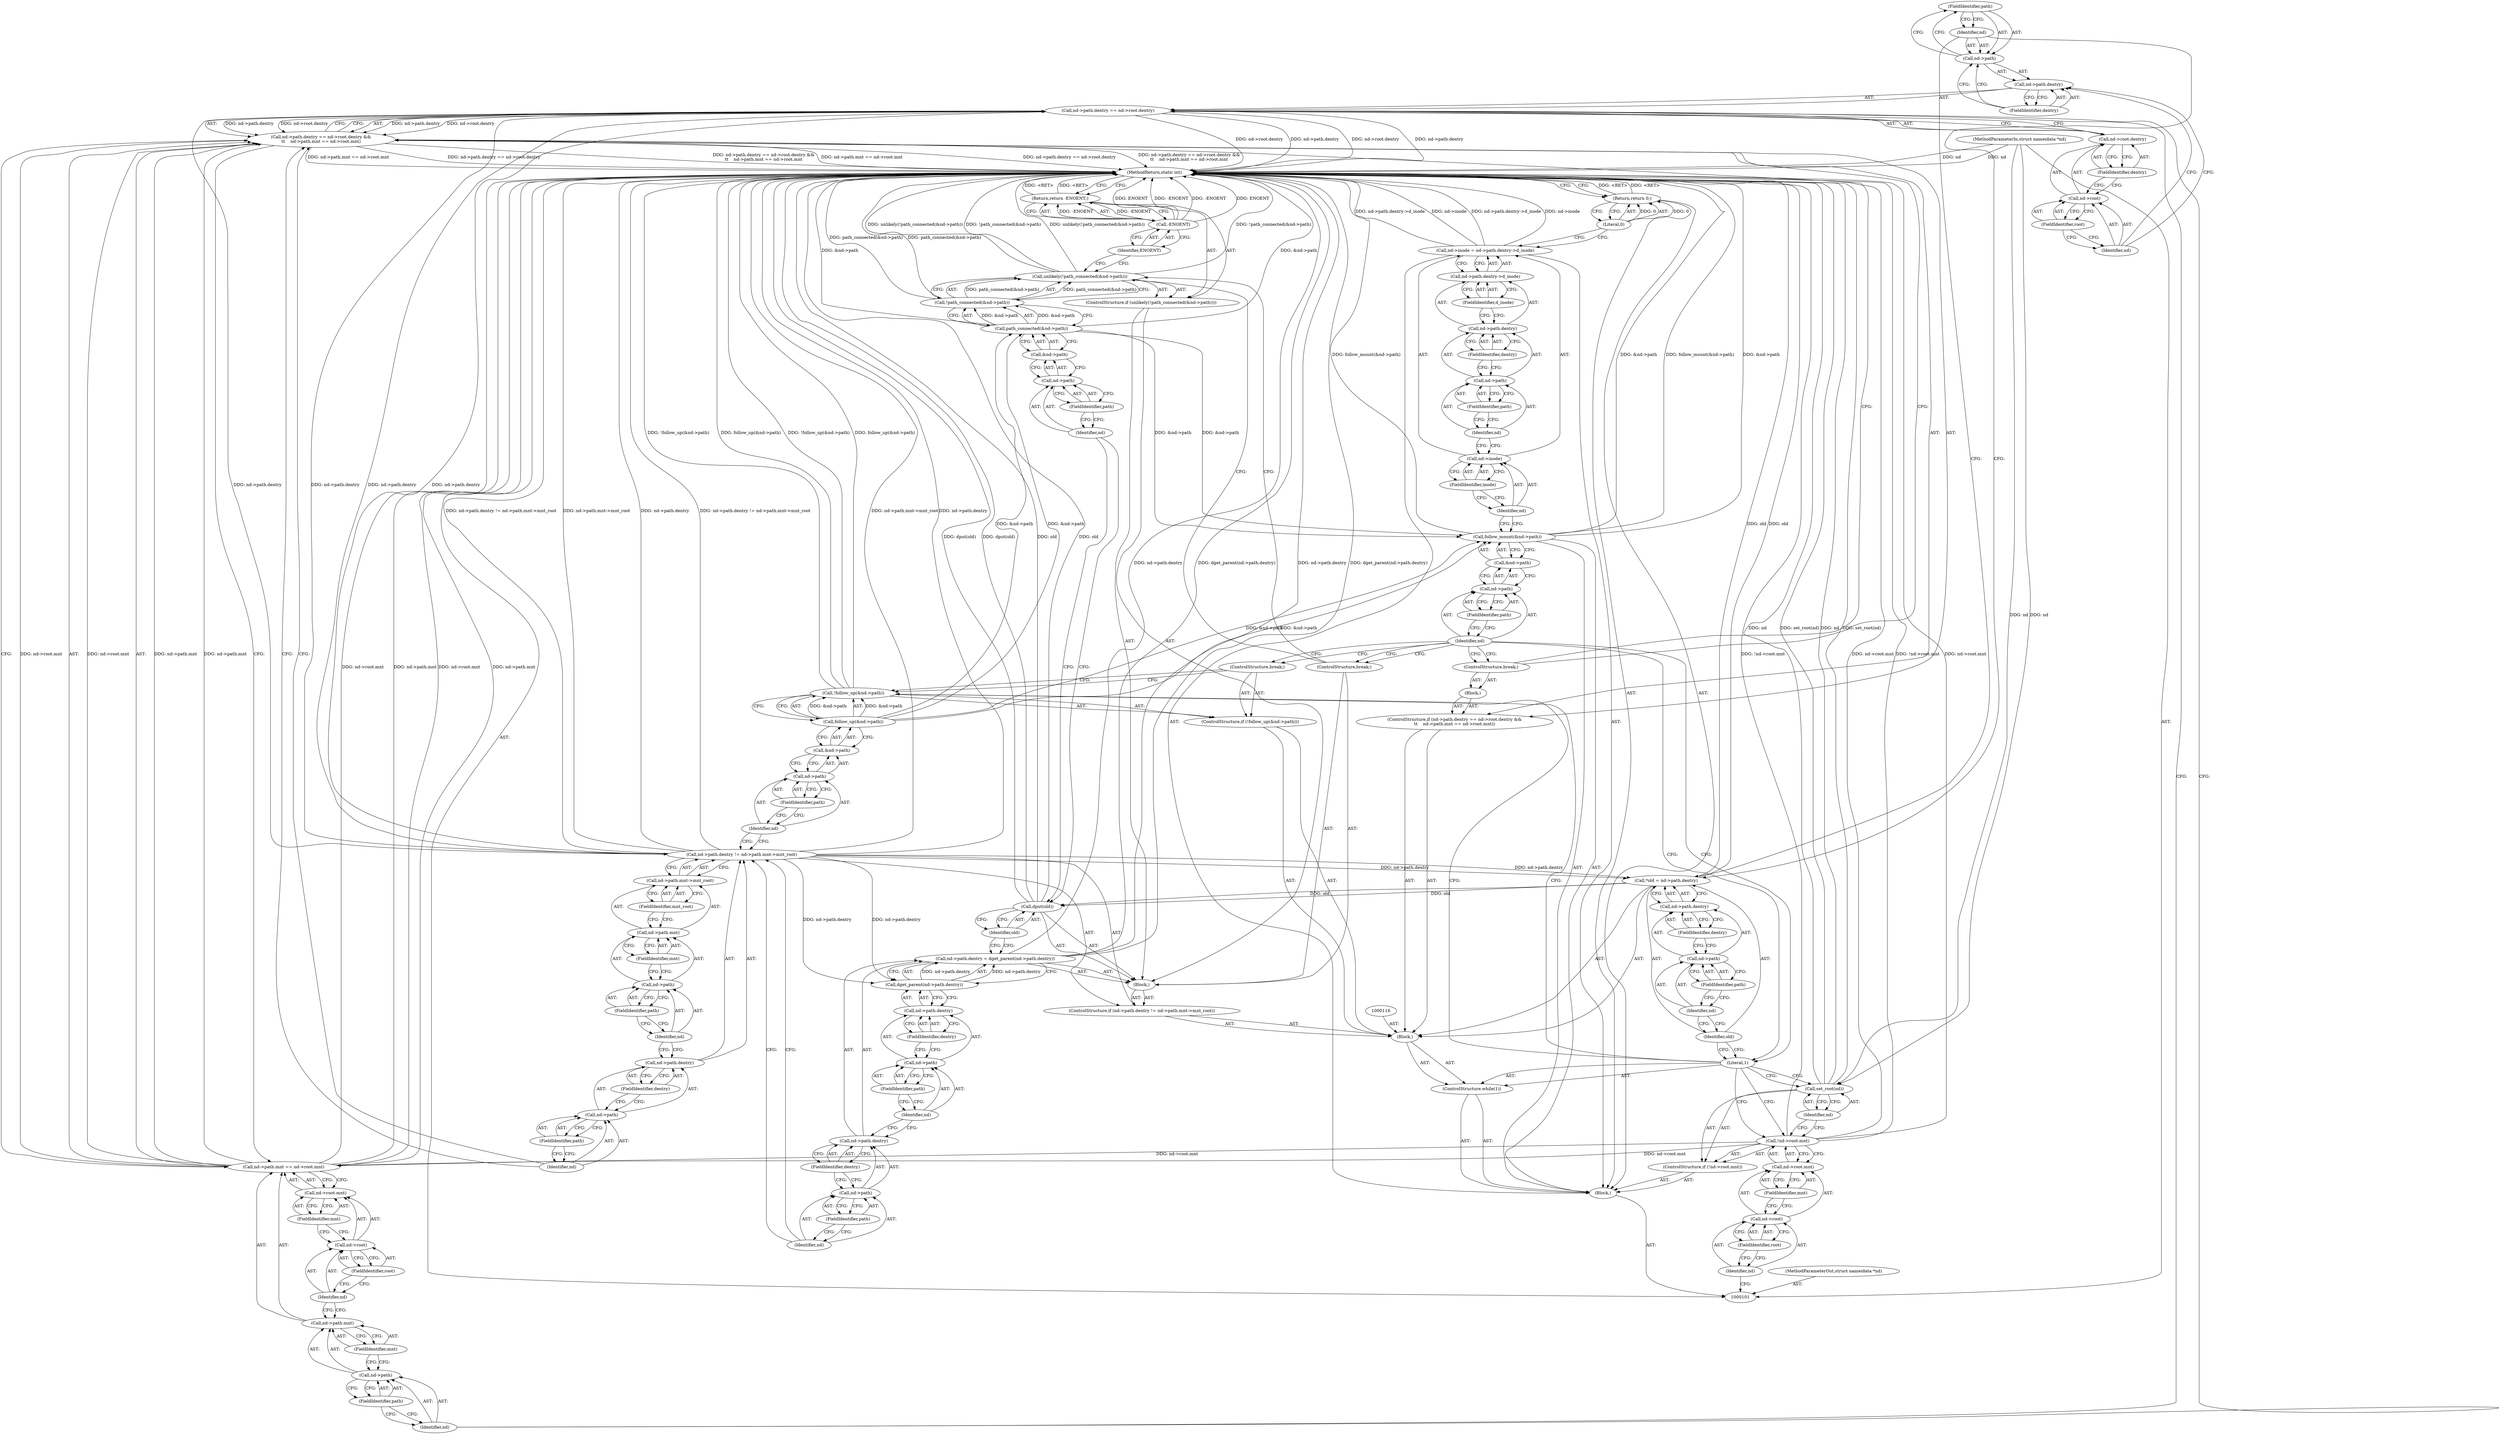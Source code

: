 digraph "0_linux_397d425dc26da728396e66d392d5dcb8dac30c37" {
"1000130" [label="(FieldIdentifier,path)"];
"1000131" [label="(FieldIdentifier,dentry)"];
"1000124" [label="(ControlStructure,if (nd->path.dentry == nd->root.dentry &&\n\t\t    nd->path.mnt == nd->root.mnt))"];
"1000132" [label="(Call,nd->root.dentry)"];
"1000133" [label="(Call,nd->root)"];
"1000134" [label="(Identifier,nd)"];
"1000135" [label="(FieldIdentifier,root)"];
"1000136" [label="(FieldIdentifier,dentry)"];
"1000125" [label="(Call,nd->path.dentry == nd->root.dentry &&\n\t\t    nd->path.mnt == nd->root.mnt)"];
"1000126" [label="(Call,nd->path.dentry == nd->root.dentry)"];
"1000127" [label="(Call,nd->path.dentry)"];
"1000128" [label="(Call,nd->path)"];
"1000129" [label="(Identifier,nd)"];
"1000141" [label="(FieldIdentifier,path)"];
"1000142" [label="(FieldIdentifier,mnt)"];
"1000143" [label="(Call,nd->root.mnt)"];
"1000144" [label="(Call,nd->root)"];
"1000145" [label="(Identifier,nd)"];
"1000146" [label="(FieldIdentifier,root)"];
"1000147" [label="(FieldIdentifier,mnt)"];
"1000148" [label="(Block,)"];
"1000137" [label="(Call,nd->path.mnt == nd->root.mnt)"];
"1000138" [label="(Call,nd->path.mnt)"];
"1000139" [label="(Call,nd->path)"];
"1000140" [label="(Identifier,nd)"];
"1000149" [label="(ControlStructure,break;)"];
"1000155" [label="(FieldIdentifier,path)"];
"1000156" [label="(FieldIdentifier,dentry)"];
"1000150" [label="(ControlStructure,if (nd->path.dentry != nd->path.mnt->mnt_root))"];
"1000157" [label="(Call,nd->path.mnt->mnt_root)"];
"1000158" [label="(Call,nd->path.mnt)"];
"1000159" [label="(Call,nd->path)"];
"1000160" [label="(Identifier,nd)"];
"1000161" [label="(FieldIdentifier,path)"];
"1000162" [label="(FieldIdentifier,mnt)"];
"1000163" [label="(FieldIdentifier,mnt_root)"];
"1000164" [label="(Block,)"];
"1000151" [label="(Call,nd->path.dentry != nd->path.mnt->mnt_root)"];
"1000152" [label="(Call,nd->path.dentry)"];
"1000153" [label="(Call,nd->path)"];
"1000154" [label="(Identifier,nd)"];
"1000170" [label="(FieldIdentifier,dentry)"];
"1000171" [label="(Call,dget_parent(nd->path.dentry))"];
"1000172" [label="(Call,nd->path.dentry)"];
"1000173" [label="(Call,nd->path)"];
"1000174" [label="(Identifier,nd)"];
"1000175" [label="(FieldIdentifier,path)"];
"1000165" [label="(Call,nd->path.dentry = dget_parent(nd->path.dentry))"];
"1000166" [label="(Call,nd->path.dentry)"];
"1000167" [label="(Call,nd->path)"];
"1000168" [label="(Identifier,nd)"];
"1000176" [label="(FieldIdentifier,dentry)"];
"1000169" [label="(FieldIdentifier,path)"];
"1000177" [label="(Call,dput(old))"];
"1000178" [label="(Identifier,old)"];
"1000181" [label="(Call,!path_connected(&nd->path))"];
"1000182" [label="(Call,path_connected(&nd->path))"];
"1000179" [label="(ControlStructure,if (unlikely(!path_connected(&nd->path))))"];
"1000183" [label="(Call,&nd->path)"];
"1000184" [label="(Call,nd->path)"];
"1000185" [label="(Identifier,nd)"];
"1000186" [label="(FieldIdentifier,path)"];
"1000180" [label="(Call,unlikely(!path_connected(&nd->path)))"];
"1000188" [label="(Call,-ENOENT)"];
"1000189" [label="(Identifier,ENOENT)"];
"1000187" [label="(Return,return -ENOENT;)"];
"1000217" [label="(MethodReturn,static int)"];
"1000102" [label="(MethodParameterIn,struct nameidata *nd)"];
"1000295" [label="(MethodParameterOut,struct nameidata *nd)"];
"1000190" [label="(ControlStructure,break;)"];
"1000194" [label="(Call,&nd->path)"];
"1000195" [label="(Call,nd->path)"];
"1000196" [label="(Identifier,nd)"];
"1000197" [label="(FieldIdentifier,path)"];
"1000191" [label="(ControlStructure,if (!follow_up(&nd->path)))"];
"1000192" [label="(Call,!follow_up(&nd->path))"];
"1000193" [label="(Call,follow_up(&nd->path))"];
"1000198" [label="(ControlStructure,break;)"];
"1000200" [label="(Call,&nd->path)"];
"1000201" [label="(Call,nd->path)"];
"1000202" [label="(Identifier,nd)"];
"1000199" [label="(Call,follow_mount(&nd->path))"];
"1000203" [label="(FieldIdentifier,path)"];
"1000208" [label="(Call,nd->path.dentry->d_inode)"];
"1000209" [label="(Call,nd->path.dentry)"];
"1000210" [label="(Call,nd->path)"];
"1000211" [label="(Identifier,nd)"];
"1000212" [label="(FieldIdentifier,path)"];
"1000204" [label="(Call,nd->inode = nd->path.dentry->d_inode)"];
"1000205" [label="(Call,nd->inode)"];
"1000206" [label="(Identifier,nd)"];
"1000213" [label="(FieldIdentifier,dentry)"];
"1000214" [label="(FieldIdentifier,d_inode)"];
"1000207" [label="(FieldIdentifier,inode)"];
"1000215" [label="(Return,return 0;)"];
"1000216" [label="(Literal,0)"];
"1000103" [label="(Block,)"];
"1000109" [label="(FieldIdentifier,root)"];
"1000110" [label="(FieldIdentifier,mnt)"];
"1000104" [label="(ControlStructure,if (!nd->root.mnt))"];
"1000105" [label="(Call,!nd->root.mnt)"];
"1000106" [label="(Call,nd->root.mnt)"];
"1000107" [label="(Call,nd->root)"];
"1000108" [label="(Identifier,nd)"];
"1000112" [label="(Identifier,nd)"];
"1000111" [label="(Call,set_root(nd))"];
"1000113" [label="(ControlStructure,while(1))"];
"1000114" [label="(Literal,1)"];
"1000117" [label="(Call,*old = nd->path.dentry)"];
"1000118" [label="(Identifier,old)"];
"1000115" [label="(Block,)"];
"1000119" [label="(Call,nd->path.dentry)"];
"1000120" [label="(Call,nd->path)"];
"1000121" [label="(Identifier,nd)"];
"1000122" [label="(FieldIdentifier,path)"];
"1000123" [label="(FieldIdentifier,dentry)"];
"1000130" -> "1000128"  [label="AST: "];
"1000130" -> "1000129"  [label="CFG: "];
"1000128" -> "1000130"  [label="CFG: "];
"1000131" -> "1000127"  [label="AST: "];
"1000131" -> "1000128"  [label="CFG: "];
"1000127" -> "1000131"  [label="CFG: "];
"1000124" -> "1000115"  [label="AST: "];
"1000125" -> "1000124"  [label="AST: "];
"1000148" -> "1000124"  [label="AST: "];
"1000132" -> "1000126"  [label="AST: "];
"1000132" -> "1000136"  [label="CFG: "];
"1000133" -> "1000132"  [label="AST: "];
"1000136" -> "1000132"  [label="AST: "];
"1000126" -> "1000132"  [label="CFG: "];
"1000133" -> "1000132"  [label="AST: "];
"1000133" -> "1000135"  [label="CFG: "];
"1000134" -> "1000133"  [label="AST: "];
"1000135" -> "1000133"  [label="AST: "];
"1000136" -> "1000133"  [label="CFG: "];
"1000134" -> "1000133"  [label="AST: "];
"1000134" -> "1000127"  [label="CFG: "];
"1000135" -> "1000134"  [label="CFG: "];
"1000135" -> "1000133"  [label="AST: "];
"1000135" -> "1000134"  [label="CFG: "];
"1000133" -> "1000135"  [label="CFG: "];
"1000136" -> "1000132"  [label="AST: "];
"1000136" -> "1000133"  [label="CFG: "];
"1000132" -> "1000136"  [label="CFG: "];
"1000125" -> "1000124"  [label="AST: "];
"1000125" -> "1000126"  [label="CFG: "];
"1000125" -> "1000137"  [label="CFG: "];
"1000126" -> "1000125"  [label="AST: "];
"1000137" -> "1000125"  [label="AST: "];
"1000149" -> "1000125"  [label="CFG: "];
"1000154" -> "1000125"  [label="CFG: "];
"1000125" -> "1000217"  [label="DDG: nd->path.dentry == nd->root.dentry"];
"1000125" -> "1000217"  [label="DDG: nd->path.dentry == nd->root.dentry &&\n\t\t    nd->path.mnt == nd->root.mnt"];
"1000125" -> "1000217"  [label="DDG: nd->path.mnt == nd->root.mnt"];
"1000126" -> "1000125"  [label="DDG: nd->path.dentry"];
"1000126" -> "1000125"  [label="DDG: nd->root.dentry"];
"1000137" -> "1000125"  [label="DDG: nd->path.mnt"];
"1000137" -> "1000125"  [label="DDG: nd->root.mnt"];
"1000126" -> "1000125"  [label="AST: "];
"1000126" -> "1000132"  [label="CFG: "];
"1000127" -> "1000126"  [label="AST: "];
"1000132" -> "1000126"  [label="AST: "];
"1000140" -> "1000126"  [label="CFG: "];
"1000125" -> "1000126"  [label="CFG: "];
"1000126" -> "1000217"  [label="DDG: nd->root.dentry"];
"1000126" -> "1000217"  [label="DDG: nd->path.dentry"];
"1000126" -> "1000125"  [label="DDG: nd->path.dentry"];
"1000126" -> "1000125"  [label="DDG: nd->root.dentry"];
"1000151" -> "1000126"  [label="DDG: nd->path.dentry"];
"1000126" -> "1000151"  [label="DDG: nd->path.dentry"];
"1000127" -> "1000126"  [label="AST: "];
"1000127" -> "1000131"  [label="CFG: "];
"1000128" -> "1000127"  [label="AST: "];
"1000131" -> "1000127"  [label="AST: "];
"1000134" -> "1000127"  [label="CFG: "];
"1000128" -> "1000127"  [label="AST: "];
"1000128" -> "1000130"  [label="CFG: "];
"1000129" -> "1000128"  [label="AST: "];
"1000130" -> "1000128"  [label="AST: "];
"1000131" -> "1000128"  [label="CFG: "];
"1000129" -> "1000128"  [label="AST: "];
"1000129" -> "1000117"  [label="CFG: "];
"1000130" -> "1000129"  [label="CFG: "];
"1000141" -> "1000139"  [label="AST: "];
"1000141" -> "1000140"  [label="CFG: "];
"1000139" -> "1000141"  [label="CFG: "];
"1000142" -> "1000138"  [label="AST: "];
"1000142" -> "1000139"  [label="CFG: "];
"1000138" -> "1000142"  [label="CFG: "];
"1000143" -> "1000137"  [label="AST: "];
"1000143" -> "1000147"  [label="CFG: "];
"1000144" -> "1000143"  [label="AST: "];
"1000147" -> "1000143"  [label="AST: "];
"1000137" -> "1000143"  [label="CFG: "];
"1000144" -> "1000143"  [label="AST: "];
"1000144" -> "1000146"  [label="CFG: "];
"1000145" -> "1000144"  [label="AST: "];
"1000146" -> "1000144"  [label="AST: "];
"1000147" -> "1000144"  [label="CFG: "];
"1000145" -> "1000144"  [label="AST: "];
"1000145" -> "1000138"  [label="CFG: "];
"1000146" -> "1000145"  [label="CFG: "];
"1000146" -> "1000144"  [label="AST: "];
"1000146" -> "1000145"  [label="CFG: "];
"1000144" -> "1000146"  [label="CFG: "];
"1000147" -> "1000143"  [label="AST: "];
"1000147" -> "1000144"  [label="CFG: "];
"1000143" -> "1000147"  [label="CFG: "];
"1000148" -> "1000124"  [label="AST: "];
"1000149" -> "1000148"  [label="AST: "];
"1000137" -> "1000125"  [label="AST: "];
"1000137" -> "1000143"  [label="CFG: "];
"1000138" -> "1000137"  [label="AST: "];
"1000143" -> "1000137"  [label="AST: "];
"1000125" -> "1000137"  [label="CFG: "];
"1000137" -> "1000217"  [label="DDG: nd->path.mnt"];
"1000137" -> "1000217"  [label="DDG: nd->root.mnt"];
"1000137" -> "1000125"  [label="DDG: nd->path.mnt"];
"1000137" -> "1000125"  [label="DDG: nd->root.mnt"];
"1000105" -> "1000137"  [label="DDG: nd->root.mnt"];
"1000138" -> "1000137"  [label="AST: "];
"1000138" -> "1000142"  [label="CFG: "];
"1000139" -> "1000138"  [label="AST: "];
"1000142" -> "1000138"  [label="AST: "];
"1000145" -> "1000138"  [label="CFG: "];
"1000139" -> "1000138"  [label="AST: "];
"1000139" -> "1000141"  [label="CFG: "];
"1000140" -> "1000139"  [label="AST: "];
"1000141" -> "1000139"  [label="AST: "];
"1000142" -> "1000139"  [label="CFG: "];
"1000140" -> "1000139"  [label="AST: "];
"1000140" -> "1000126"  [label="CFG: "];
"1000141" -> "1000140"  [label="CFG: "];
"1000149" -> "1000148"  [label="AST: "];
"1000149" -> "1000125"  [label="CFG: "];
"1000202" -> "1000149"  [label="CFG: "];
"1000155" -> "1000153"  [label="AST: "];
"1000155" -> "1000154"  [label="CFG: "];
"1000153" -> "1000155"  [label="CFG: "];
"1000156" -> "1000152"  [label="AST: "];
"1000156" -> "1000153"  [label="CFG: "];
"1000152" -> "1000156"  [label="CFG: "];
"1000150" -> "1000115"  [label="AST: "];
"1000151" -> "1000150"  [label="AST: "];
"1000164" -> "1000150"  [label="AST: "];
"1000157" -> "1000151"  [label="AST: "];
"1000157" -> "1000163"  [label="CFG: "];
"1000158" -> "1000157"  [label="AST: "];
"1000163" -> "1000157"  [label="AST: "];
"1000151" -> "1000157"  [label="CFG: "];
"1000158" -> "1000157"  [label="AST: "];
"1000158" -> "1000162"  [label="CFG: "];
"1000159" -> "1000158"  [label="AST: "];
"1000162" -> "1000158"  [label="AST: "];
"1000163" -> "1000158"  [label="CFG: "];
"1000159" -> "1000158"  [label="AST: "];
"1000159" -> "1000161"  [label="CFG: "];
"1000160" -> "1000159"  [label="AST: "];
"1000161" -> "1000159"  [label="AST: "];
"1000162" -> "1000159"  [label="CFG: "];
"1000160" -> "1000159"  [label="AST: "];
"1000160" -> "1000152"  [label="CFG: "];
"1000161" -> "1000160"  [label="CFG: "];
"1000161" -> "1000159"  [label="AST: "];
"1000161" -> "1000160"  [label="CFG: "];
"1000159" -> "1000161"  [label="CFG: "];
"1000162" -> "1000158"  [label="AST: "];
"1000162" -> "1000159"  [label="CFG: "];
"1000158" -> "1000162"  [label="CFG: "];
"1000163" -> "1000157"  [label="AST: "];
"1000163" -> "1000158"  [label="CFG: "];
"1000157" -> "1000163"  [label="CFG: "];
"1000164" -> "1000150"  [label="AST: "];
"1000165" -> "1000164"  [label="AST: "];
"1000177" -> "1000164"  [label="AST: "];
"1000179" -> "1000164"  [label="AST: "];
"1000190" -> "1000164"  [label="AST: "];
"1000151" -> "1000150"  [label="AST: "];
"1000151" -> "1000157"  [label="CFG: "];
"1000152" -> "1000151"  [label="AST: "];
"1000157" -> "1000151"  [label="AST: "];
"1000168" -> "1000151"  [label="CFG: "];
"1000196" -> "1000151"  [label="CFG: "];
"1000151" -> "1000217"  [label="DDG: nd->path.dentry != nd->path.mnt->mnt_root"];
"1000151" -> "1000217"  [label="DDG: nd->path.mnt->mnt_root"];
"1000151" -> "1000217"  [label="DDG: nd->path.dentry"];
"1000151" -> "1000117"  [label="DDG: nd->path.dentry"];
"1000151" -> "1000126"  [label="DDG: nd->path.dentry"];
"1000126" -> "1000151"  [label="DDG: nd->path.dentry"];
"1000151" -> "1000171"  [label="DDG: nd->path.dentry"];
"1000152" -> "1000151"  [label="AST: "];
"1000152" -> "1000156"  [label="CFG: "];
"1000153" -> "1000152"  [label="AST: "];
"1000156" -> "1000152"  [label="AST: "];
"1000160" -> "1000152"  [label="CFG: "];
"1000153" -> "1000152"  [label="AST: "];
"1000153" -> "1000155"  [label="CFG: "];
"1000154" -> "1000153"  [label="AST: "];
"1000155" -> "1000153"  [label="AST: "];
"1000156" -> "1000153"  [label="CFG: "];
"1000154" -> "1000153"  [label="AST: "];
"1000154" -> "1000125"  [label="CFG: "];
"1000155" -> "1000154"  [label="CFG: "];
"1000170" -> "1000166"  [label="AST: "];
"1000170" -> "1000167"  [label="CFG: "];
"1000166" -> "1000170"  [label="CFG: "];
"1000171" -> "1000165"  [label="AST: "];
"1000171" -> "1000172"  [label="CFG: "];
"1000172" -> "1000171"  [label="AST: "];
"1000165" -> "1000171"  [label="CFG: "];
"1000171" -> "1000165"  [label="DDG: nd->path.dentry"];
"1000151" -> "1000171"  [label="DDG: nd->path.dentry"];
"1000172" -> "1000171"  [label="AST: "];
"1000172" -> "1000176"  [label="CFG: "];
"1000173" -> "1000172"  [label="AST: "];
"1000176" -> "1000172"  [label="AST: "];
"1000171" -> "1000172"  [label="CFG: "];
"1000173" -> "1000172"  [label="AST: "];
"1000173" -> "1000175"  [label="CFG: "];
"1000174" -> "1000173"  [label="AST: "];
"1000175" -> "1000173"  [label="AST: "];
"1000176" -> "1000173"  [label="CFG: "];
"1000174" -> "1000173"  [label="AST: "];
"1000174" -> "1000166"  [label="CFG: "];
"1000175" -> "1000174"  [label="CFG: "];
"1000175" -> "1000173"  [label="AST: "];
"1000175" -> "1000174"  [label="CFG: "];
"1000173" -> "1000175"  [label="CFG: "];
"1000165" -> "1000164"  [label="AST: "];
"1000165" -> "1000171"  [label="CFG: "];
"1000166" -> "1000165"  [label="AST: "];
"1000171" -> "1000165"  [label="AST: "];
"1000178" -> "1000165"  [label="CFG: "];
"1000165" -> "1000217"  [label="DDG: nd->path.dentry"];
"1000165" -> "1000217"  [label="DDG: dget_parent(nd->path.dentry)"];
"1000171" -> "1000165"  [label="DDG: nd->path.dentry"];
"1000166" -> "1000165"  [label="AST: "];
"1000166" -> "1000170"  [label="CFG: "];
"1000167" -> "1000166"  [label="AST: "];
"1000170" -> "1000166"  [label="AST: "];
"1000174" -> "1000166"  [label="CFG: "];
"1000167" -> "1000166"  [label="AST: "];
"1000167" -> "1000169"  [label="CFG: "];
"1000168" -> "1000167"  [label="AST: "];
"1000169" -> "1000167"  [label="AST: "];
"1000170" -> "1000167"  [label="CFG: "];
"1000168" -> "1000167"  [label="AST: "];
"1000168" -> "1000151"  [label="CFG: "];
"1000169" -> "1000168"  [label="CFG: "];
"1000176" -> "1000172"  [label="AST: "];
"1000176" -> "1000173"  [label="CFG: "];
"1000172" -> "1000176"  [label="CFG: "];
"1000169" -> "1000167"  [label="AST: "];
"1000169" -> "1000168"  [label="CFG: "];
"1000167" -> "1000169"  [label="CFG: "];
"1000177" -> "1000164"  [label="AST: "];
"1000177" -> "1000178"  [label="CFG: "];
"1000178" -> "1000177"  [label="AST: "];
"1000185" -> "1000177"  [label="CFG: "];
"1000177" -> "1000217"  [label="DDG: dput(old)"];
"1000177" -> "1000217"  [label="DDG: old"];
"1000117" -> "1000177"  [label="DDG: old"];
"1000178" -> "1000177"  [label="AST: "];
"1000178" -> "1000165"  [label="CFG: "];
"1000177" -> "1000178"  [label="CFG: "];
"1000181" -> "1000180"  [label="AST: "];
"1000181" -> "1000182"  [label="CFG: "];
"1000182" -> "1000181"  [label="AST: "];
"1000180" -> "1000181"  [label="CFG: "];
"1000181" -> "1000217"  [label="DDG: path_connected(&nd->path)"];
"1000181" -> "1000180"  [label="DDG: path_connected(&nd->path)"];
"1000182" -> "1000181"  [label="DDG: &nd->path"];
"1000182" -> "1000181"  [label="AST: "];
"1000182" -> "1000183"  [label="CFG: "];
"1000183" -> "1000182"  [label="AST: "];
"1000181" -> "1000182"  [label="CFG: "];
"1000182" -> "1000217"  [label="DDG: &nd->path"];
"1000182" -> "1000181"  [label="DDG: &nd->path"];
"1000193" -> "1000182"  [label="DDG: &nd->path"];
"1000182" -> "1000199"  [label="DDG: &nd->path"];
"1000179" -> "1000164"  [label="AST: "];
"1000180" -> "1000179"  [label="AST: "];
"1000187" -> "1000179"  [label="AST: "];
"1000183" -> "1000182"  [label="AST: "];
"1000183" -> "1000184"  [label="CFG: "];
"1000184" -> "1000183"  [label="AST: "];
"1000182" -> "1000183"  [label="CFG: "];
"1000184" -> "1000183"  [label="AST: "];
"1000184" -> "1000186"  [label="CFG: "];
"1000185" -> "1000184"  [label="AST: "];
"1000186" -> "1000184"  [label="AST: "];
"1000183" -> "1000184"  [label="CFG: "];
"1000185" -> "1000184"  [label="AST: "];
"1000185" -> "1000177"  [label="CFG: "];
"1000186" -> "1000185"  [label="CFG: "];
"1000186" -> "1000184"  [label="AST: "];
"1000186" -> "1000185"  [label="CFG: "];
"1000184" -> "1000186"  [label="CFG: "];
"1000180" -> "1000179"  [label="AST: "];
"1000180" -> "1000181"  [label="CFG: "];
"1000181" -> "1000180"  [label="AST: "];
"1000189" -> "1000180"  [label="CFG: "];
"1000190" -> "1000180"  [label="CFG: "];
"1000180" -> "1000217"  [label="DDG: !path_connected(&nd->path)"];
"1000180" -> "1000217"  [label="DDG: unlikely(!path_connected(&nd->path))"];
"1000181" -> "1000180"  [label="DDG: path_connected(&nd->path)"];
"1000188" -> "1000187"  [label="AST: "];
"1000188" -> "1000189"  [label="CFG: "];
"1000189" -> "1000188"  [label="AST: "];
"1000187" -> "1000188"  [label="CFG: "];
"1000188" -> "1000217"  [label="DDG: ENOENT"];
"1000188" -> "1000217"  [label="DDG: -ENOENT"];
"1000188" -> "1000187"  [label="DDG: -ENOENT"];
"1000189" -> "1000188"  [label="AST: "];
"1000189" -> "1000180"  [label="CFG: "];
"1000188" -> "1000189"  [label="CFG: "];
"1000187" -> "1000179"  [label="AST: "];
"1000187" -> "1000188"  [label="CFG: "];
"1000188" -> "1000187"  [label="AST: "];
"1000217" -> "1000187"  [label="CFG: "];
"1000187" -> "1000217"  [label="DDG: <RET>"];
"1000188" -> "1000187"  [label="DDG: -ENOENT"];
"1000217" -> "1000101"  [label="AST: "];
"1000217" -> "1000187"  [label="CFG: "];
"1000217" -> "1000215"  [label="CFG: "];
"1000187" -> "1000217"  [label="DDG: <RET>"];
"1000125" -> "1000217"  [label="DDG: nd->path.dentry == nd->root.dentry"];
"1000125" -> "1000217"  [label="DDG: nd->path.dentry == nd->root.dentry &&\n\t\t    nd->path.mnt == nd->root.mnt"];
"1000125" -> "1000217"  [label="DDG: nd->path.mnt == nd->root.mnt"];
"1000151" -> "1000217"  [label="DDG: nd->path.dentry != nd->path.mnt->mnt_root"];
"1000151" -> "1000217"  [label="DDG: nd->path.mnt->mnt_root"];
"1000151" -> "1000217"  [label="DDG: nd->path.dentry"];
"1000105" -> "1000217"  [label="DDG: !nd->root.mnt"];
"1000105" -> "1000217"  [label="DDG: nd->root.mnt"];
"1000188" -> "1000217"  [label="DDG: ENOENT"];
"1000188" -> "1000217"  [label="DDG: -ENOENT"];
"1000126" -> "1000217"  [label="DDG: nd->root.dentry"];
"1000126" -> "1000217"  [label="DDG: nd->path.dentry"];
"1000180" -> "1000217"  [label="DDG: !path_connected(&nd->path)"];
"1000180" -> "1000217"  [label="DDG: unlikely(!path_connected(&nd->path))"];
"1000204" -> "1000217"  [label="DDG: nd->path.dentry->d_inode"];
"1000204" -> "1000217"  [label="DDG: nd->inode"];
"1000117" -> "1000217"  [label="DDG: old"];
"1000199" -> "1000217"  [label="DDG: follow_mount(&nd->path)"];
"1000199" -> "1000217"  [label="DDG: &nd->path"];
"1000192" -> "1000217"  [label="DDG: follow_up(&nd->path)"];
"1000192" -> "1000217"  [label="DDG: !follow_up(&nd->path)"];
"1000177" -> "1000217"  [label="DDG: dput(old)"];
"1000177" -> "1000217"  [label="DDG: old"];
"1000137" -> "1000217"  [label="DDG: nd->path.mnt"];
"1000137" -> "1000217"  [label="DDG: nd->root.mnt"];
"1000181" -> "1000217"  [label="DDG: path_connected(&nd->path)"];
"1000165" -> "1000217"  [label="DDG: nd->path.dentry"];
"1000165" -> "1000217"  [label="DDG: dget_parent(nd->path.dentry)"];
"1000102" -> "1000217"  [label="DDG: nd"];
"1000111" -> "1000217"  [label="DDG: nd"];
"1000111" -> "1000217"  [label="DDG: set_root(nd)"];
"1000182" -> "1000217"  [label="DDG: &nd->path"];
"1000215" -> "1000217"  [label="DDG: <RET>"];
"1000102" -> "1000101"  [label="AST: "];
"1000102" -> "1000217"  [label="DDG: nd"];
"1000102" -> "1000111"  [label="DDG: nd"];
"1000295" -> "1000101"  [label="AST: "];
"1000190" -> "1000164"  [label="AST: "];
"1000190" -> "1000180"  [label="CFG: "];
"1000202" -> "1000190"  [label="CFG: "];
"1000194" -> "1000193"  [label="AST: "];
"1000194" -> "1000195"  [label="CFG: "];
"1000195" -> "1000194"  [label="AST: "];
"1000193" -> "1000194"  [label="CFG: "];
"1000195" -> "1000194"  [label="AST: "];
"1000195" -> "1000197"  [label="CFG: "];
"1000196" -> "1000195"  [label="AST: "];
"1000197" -> "1000195"  [label="AST: "];
"1000194" -> "1000195"  [label="CFG: "];
"1000196" -> "1000195"  [label="AST: "];
"1000196" -> "1000151"  [label="CFG: "];
"1000197" -> "1000196"  [label="CFG: "];
"1000197" -> "1000195"  [label="AST: "];
"1000197" -> "1000196"  [label="CFG: "];
"1000195" -> "1000197"  [label="CFG: "];
"1000191" -> "1000115"  [label="AST: "];
"1000192" -> "1000191"  [label="AST: "];
"1000198" -> "1000191"  [label="AST: "];
"1000192" -> "1000191"  [label="AST: "];
"1000192" -> "1000193"  [label="CFG: "];
"1000193" -> "1000192"  [label="AST: "];
"1000114" -> "1000192"  [label="CFG: "];
"1000198" -> "1000192"  [label="CFG: "];
"1000192" -> "1000217"  [label="DDG: follow_up(&nd->path)"];
"1000192" -> "1000217"  [label="DDG: !follow_up(&nd->path)"];
"1000193" -> "1000192"  [label="DDG: &nd->path"];
"1000193" -> "1000192"  [label="AST: "];
"1000193" -> "1000194"  [label="CFG: "];
"1000194" -> "1000193"  [label="AST: "];
"1000192" -> "1000193"  [label="CFG: "];
"1000193" -> "1000182"  [label="DDG: &nd->path"];
"1000193" -> "1000192"  [label="DDG: &nd->path"];
"1000193" -> "1000199"  [label="DDG: &nd->path"];
"1000198" -> "1000191"  [label="AST: "];
"1000198" -> "1000192"  [label="CFG: "];
"1000202" -> "1000198"  [label="CFG: "];
"1000200" -> "1000199"  [label="AST: "];
"1000200" -> "1000201"  [label="CFG: "];
"1000201" -> "1000200"  [label="AST: "];
"1000199" -> "1000200"  [label="CFG: "];
"1000201" -> "1000200"  [label="AST: "];
"1000201" -> "1000203"  [label="CFG: "];
"1000202" -> "1000201"  [label="AST: "];
"1000203" -> "1000201"  [label="AST: "];
"1000200" -> "1000201"  [label="CFG: "];
"1000202" -> "1000201"  [label="AST: "];
"1000202" -> "1000114"  [label="CFG: "];
"1000202" -> "1000149"  [label="CFG: "];
"1000202" -> "1000190"  [label="CFG: "];
"1000202" -> "1000198"  [label="CFG: "];
"1000203" -> "1000202"  [label="CFG: "];
"1000199" -> "1000103"  [label="AST: "];
"1000199" -> "1000200"  [label="CFG: "];
"1000200" -> "1000199"  [label="AST: "];
"1000206" -> "1000199"  [label="CFG: "];
"1000199" -> "1000217"  [label="DDG: follow_mount(&nd->path)"];
"1000199" -> "1000217"  [label="DDG: &nd->path"];
"1000193" -> "1000199"  [label="DDG: &nd->path"];
"1000182" -> "1000199"  [label="DDG: &nd->path"];
"1000203" -> "1000201"  [label="AST: "];
"1000203" -> "1000202"  [label="CFG: "];
"1000201" -> "1000203"  [label="CFG: "];
"1000208" -> "1000204"  [label="AST: "];
"1000208" -> "1000214"  [label="CFG: "];
"1000209" -> "1000208"  [label="AST: "];
"1000214" -> "1000208"  [label="AST: "];
"1000204" -> "1000208"  [label="CFG: "];
"1000209" -> "1000208"  [label="AST: "];
"1000209" -> "1000213"  [label="CFG: "];
"1000210" -> "1000209"  [label="AST: "];
"1000213" -> "1000209"  [label="AST: "];
"1000214" -> "1000209"  [label="CFG: "];
"1000210" -> "1000209"  [label="AST: "];
"1000210" -> "1000212"  [label="CFG: "];
"1000211" -> "1000210"  [label="AST: "];
"1000212" -> "1000210"  [label="AST: "];
"1000213" -> "1000210"  [label="CFG: "];
"1000211" -> "1000210"  [label="AST: "];
"1000211" -> "1000205"  [label="CFG: "];
"1000212" -> "1000211"  [label="CFG: "];
"1000212" -> "1000210"  [label="AST: "];
"1000212" -> "1000211"  [label="CFG: "];
"1000210" -> "1000212"  [label="CFG: "];
"1000204" -> "1000103"  [label="AST: "];
"1000204" -> "1000208"  [label="CFG: "];
"1000205" -> "1000204"  [label="AST: "];
"1000208" -> "1000204"  [label="AST: "];
"1000216" -> "1000204"  [label="CFG: "];
"1000204" -> "1000217"  [label="DDG: nd->path.dentry->d_inode"];
"1000204" -> "1000217"  [label="DDG: nd->inode"];
"1000205" -> "1000204"  [label="AST: "];
"1000205" -> "1000207"  [label="CFG: "];
"1000206" -> "1000205"  [label="AST: "];
"1000207" -> "1000205"  [label="AST: "];
"1000211" -> "1000205"  [label="CFG: "];
"1000206" -> "1000205"  [label="AST: "];
"1000206" -> "1000199"  [label="CFG: "];
"1000207" -> "1000206"  [label="CFG: "];
"1000213" -> "1000209"  [label="AST: "];
"1000213" -> "1000210"  [label="CFG: "];
"1000209" -> "1000213"  [label="CFG: "];
"1000214" -> "1000208"  [label="AST: "];
"1000214" -> "1000209"  [label="CFG: "];
"1000208" -> "1000214"  [label="CFG: "];
"1000207" -> "1000205"  [label="AST: "];
"1000207" -> "1000206"  [label="CFG: "];
"1000205" -> "1000207"  [label="CFG: "];
"1000215" -> "1000103"  [label="AST: "];
"1000215" -> "1000216"  [label="CFG: "];
"1000216" -> "1000215"  [label="AST: "];
"1000217" -> "1000215"  [label="CFG: "];
"1000215" -> "1000217"  [label="DDG: <RET>"];
"1000216" -> "1000215"  [label="DDG: 0"];
"1000216" -> "1000215"  [label="AST: "];
"1000216" -> "1000204"  [label="CFG: "];
"1000215" -> "1000216"  [label="CFG: "];
"1000216" -> "1000215"  [label="DDG: 0"];
"1000103" -> "1000101"  [label="AST: "];
"1000104" -> "1000103"  [label="AST: "];
"1000113" -> "1000103"  [label="AST: "];
"1000199" -> "1000103"  [label="AST: "];
"1000204" -> "1000103"  [label="AST: "];
"1000215" -> "1000103"  [label="AST: "];
"1000109" -> "1000107"  [label="AST: "];
"1000109" -> "1000108"  [label="CFG: "];
"1000107" -> "1000109"  [label="CFG: "];
"1000110" -> "1000106"  [label="AST: "];
"1000110" -> "1000107"  [label="CFG: "];
"1000106" -> "1000110"  [label="CFG: "];
"1000104" -> "1000103"  [label="AST: "];
"1000105" -> "1000104"  [label="AST: "];
"1000111" -> "1000104"  [label="AST: "];
"1000105" -> "1000104"  [label="AST: "];
"1000105" -> "1000106"  [label="CFG: "];
"1000106" -> "1000105"  [label="AST: "];
"1000112" -> "1000105"  [label="CFG: "];
"1000114" -> "1000105"  [label="CFG: "];
"1000105" -> "1000217"  [label="DDG: !nd->root.mnt"];
"1000105" -> "1000217"  [label="DDG: nd->root.mnt"];
"1000105" -> "1000137"  [label="DDG: nd->root.mnt"];
"1000106" -> "1000105"  [label="AST: "];
"1000106" -> "1000110"  [label="CFG: "];
"1000107" -> "1000106"  [label="AST: "];
"1000110" -> "1000106"  [label="AST: "];
"1000105" -> "1000106"  [label="CFG: "];
"1000107" -> "1000106"  [label="AST: "];
"1000107" -> "1000109"  [label="CFG: "];
"1000108" -> "1000107"  [label="AST: "];
"1000109" -> "1000107"  [label="AST: "];
"1000110" -> "1000107"  [label="CFG: "];
"1000108" -> "1000107"  [label="AST: "];
"1000108" -> "1000101"  [label="CFG: "];
"1000109" -> "1000108"  [label="CFG: "];
"1000112" -> "1000111"  [label="AST: "];
"1000112" -> "1000105"  [label="CFG: "];
"1000111" -> "1000112"  [label="CFG: "];
"1000111" -> "1000104"  [label="AST: "];
"1000111" -> "1000112"  [label="CFG: "];
"1000112" -> "1000111"  [label="AST: "];
"1000114" -> "1000111"  [label="CFG: "];
"1000111" -> "1000217"  [label="DDG: nd"];
"1000111" -> "1000217"  [label="DDG: set_root(nd)"];
"1000102" -> "1000111"  [label="DDG: nd"];
"1000113" -> "1000103"  [label="AST: "];
"1000114" -> "1000113"  [label="AST: "];
"1000115" -> "1000113"  [label="AST: "];
"1000114" -> "1000113"  [label="AST: "];
"1000114" -> "1000192"  [label="CFG: "];
"1000114" -> "1000111"  [label="CFG: "];
"1000114" -> "1000105"  [label="CFG: "];
"1000118" -> "1000114"  [label="CFG: "];
"1000202" -> "1000114"  [label="CFG: "];
"1000117" -> "1000115"  [label="AST: "];
"1000117" -> "1000119"  [label="CFG: "];
"1000118" -> "1000117"  [label="AST: "];
"1000119" -> "1000117"  [label="AST: "];
"1000129" -> "1000117"  [label="CFG: "];
"1000117" -> "1000217"  [label="DDG: old"];
"1000151" -> "1000117"  [label="DDG: nd->path.dentry"];
"1000117" -> "1000177"  [label="DDG: old"];
"1000118" -> "1000117"  [label="AST: "];
"1000118" -> "1000114"  [label="CFG: "];
"1000121" -> "1000118"  [label="CFG: "];
"1000115" -> "1000113"  [label="AST: "];
"1000116" -> "1000115"  [label="AST: "];
"1000117" -> "1000115"  [label="AST: "];
"1000124" -> "1000115"  [label="AST: "];
"1000150" -> "1000115"  [label="AST: "];
"1000191" -> "1000115"  [label="AST: "];
"1000119" -> "1000117"  [label="AST: "];
"1000119" -> "1000123"  [label="CFG: "];
"1000120" -> "1000119"  [label="AST: "];
"1000123" -> "1000119"  [label="AST: "];
"1000117" -> "1000119"  [label="CFG: "];
"1000120" -> "1000119"  [label="AST: "];
"1000120" -> "1000122"  [label="CFG: "];
"1000121" -> "1000120"  [label="AST: "];
"1000122" -> "1000120"  [label="AST: "];
"1000123" -> "1000120"  [label="CFG: "];
"1000121" -> "1000120"  [label="AST: "];
"1000121" -> "1000118"  [label="CFG: "];
"1000122" -> "1000121"  [label="CFG: "];
"1000122" -> "1000120"  [label="AST: "];
"1000122" -> "1000121"  [label="CFG: "];
"1000120" -> "1000122"  [label="CFG: "];
"1000123" -> "1000119"  [label="AST: "];
"1000123" -> "1000120"  [label="CFG: "];
"1000119" -> "1000123"  [label="CFG: "];
}

